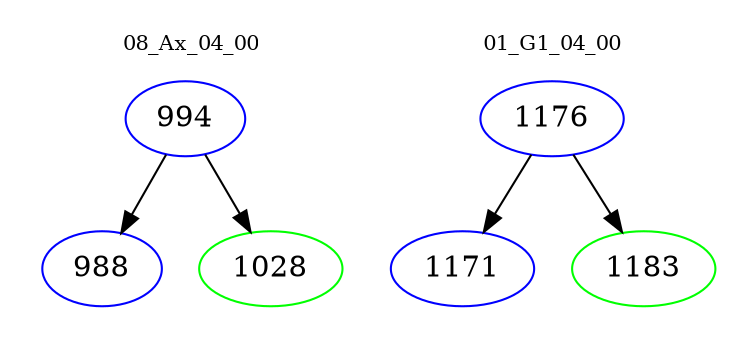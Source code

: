digraph{
subgraph cluster_0 {
color = white
label = "08_Ax_04_00";
fontsize=10;
T0_994 [label="994", color="blue"]
T0_994 -> T0_988 [color="black"]
T0_988 [label="988", color="blue"]
T0_994 -> T0_1028 [color="black"]
T0_1028 [label="1028", color="green"]
}
subgraph cluster_1 {
color = white
label = "01_G1_04_00";
fontsize=10;
T1_1176 [label="1176", color="blue"]
T1_1176 -> T1_1171 [color="black"]
T1_1171 [label="1171", color="blue"]
T1_1176 -> T1_1183 [color="black"]
T1_1183 [label="1183", color="green"]
}
}
